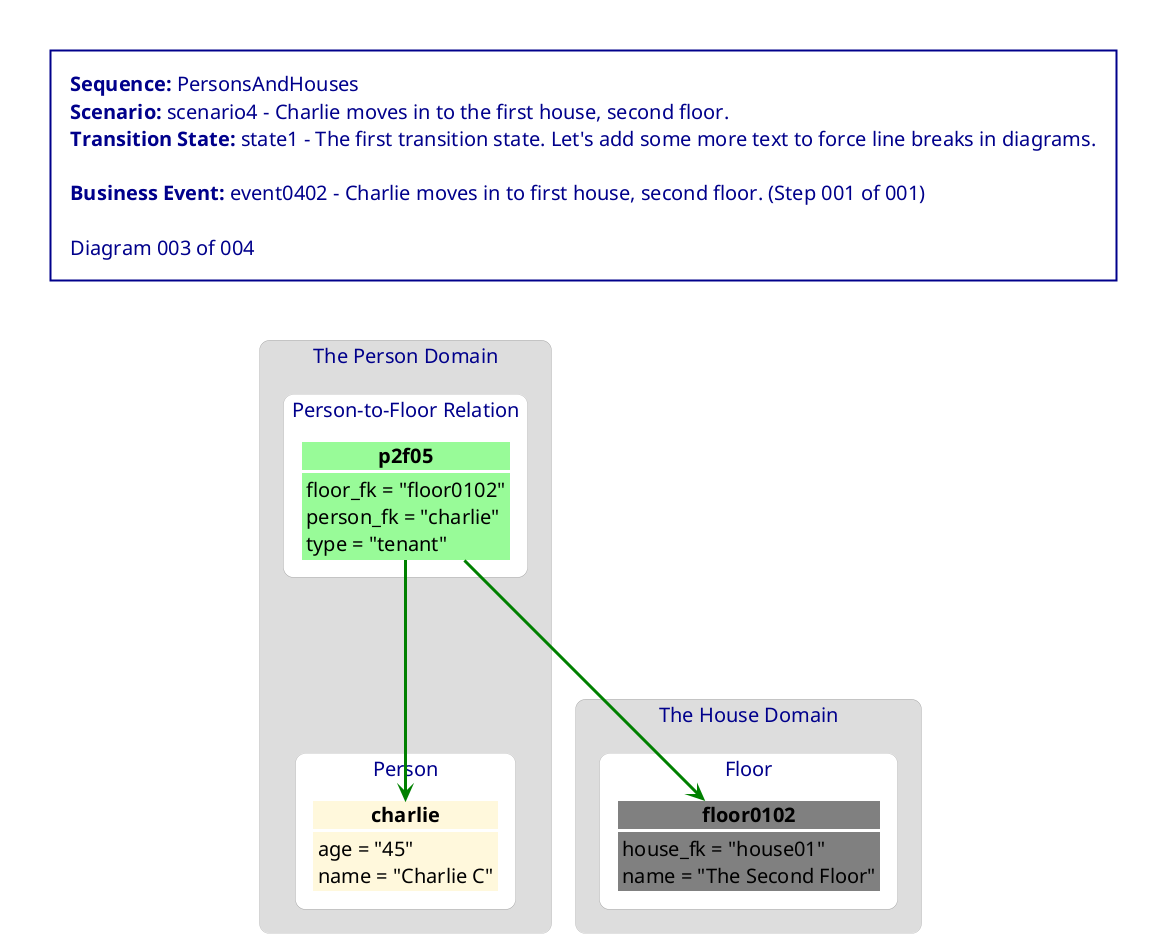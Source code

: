 @startuml PersonsAndHouses_scenario4_state1_003_event0402_001

<style>
    Shadowing false
    Rectangle {
        FontSize 18
        FontStyle bold
        HorizontalAlignment left
        LineThickness 0
        RoundCorner 20
    }
    Object {
        FontSize 20
        FontStyle normal
        HorizontalAlignment left
        LineColor white
        LineThickness 3
        RoundCorner 20
    }
    Arrow {
        LineThickness 3
    }
    Title {
        BackgroundColor white
        FontColor darkblue
        FontSize 20
        FontStyle normal
        HorizontalAlignment left
        LineColor darkblue
        LineThickness 2
        Margin 50
        Padding 20
    }
</style>

title \
<b>Sequence:</b> PersonsAndHouses\n\
<b>Scenario:</b> scenario4 - Charlie moves in to the first house, second floor.\n\
<b>Transition State:</b> state1 - The first transition state. Let's add some more text to force line breaks in diagrams.\n\n\
<b>Business Event:</b> event0402 - Charlie moves in to first house, second floor. (Step 001 of 001)\n\n\
Diagram 003 of 004

rectangle "The House Domain" as housedomain #DDDDDD {
    rectangle "Floor" as housedomain_floorclass #white {
        object "<color:black><b>floor0102</b></color>" as housedomain_floorclass_floor0102 #grey {
            <color:black>house_fk = "house01"</color>
            <color:black>name = "The Second Floor"</color>
        }
    }
}
rectangle "The Person Domain" as persondomain #DDDDDD {
    rectangle "Person-to-Floor Relation" as persondomain_p2fclass #white {
        object "<color:black><b>p2f05</b></color>" as persondomain_p2fclass_p2f05 #palegreen {
            <color:black>floor_fk = "floor0102"</color>
            <color:black>person_fk = "charlie"</color>
            <color:black>type = "tenant"</color>
        }
    }
    rectangle "Person" as persondomain_personclass #white {
        object "<color:black><b>charlie</b></color>" as persondomain_personclass_charlie #cornsilk {
            <color:black>age = "45"</color>
            <color:black>name = "Charlie C"</color>
        }
    }
}

persondomain_p2fclass_p2f05 ----> housedomain_floorclass_floor0102 #green
persondomain_p2fclass_p2f05 ----> persondomain_personclass_charlie #green

@enduml
